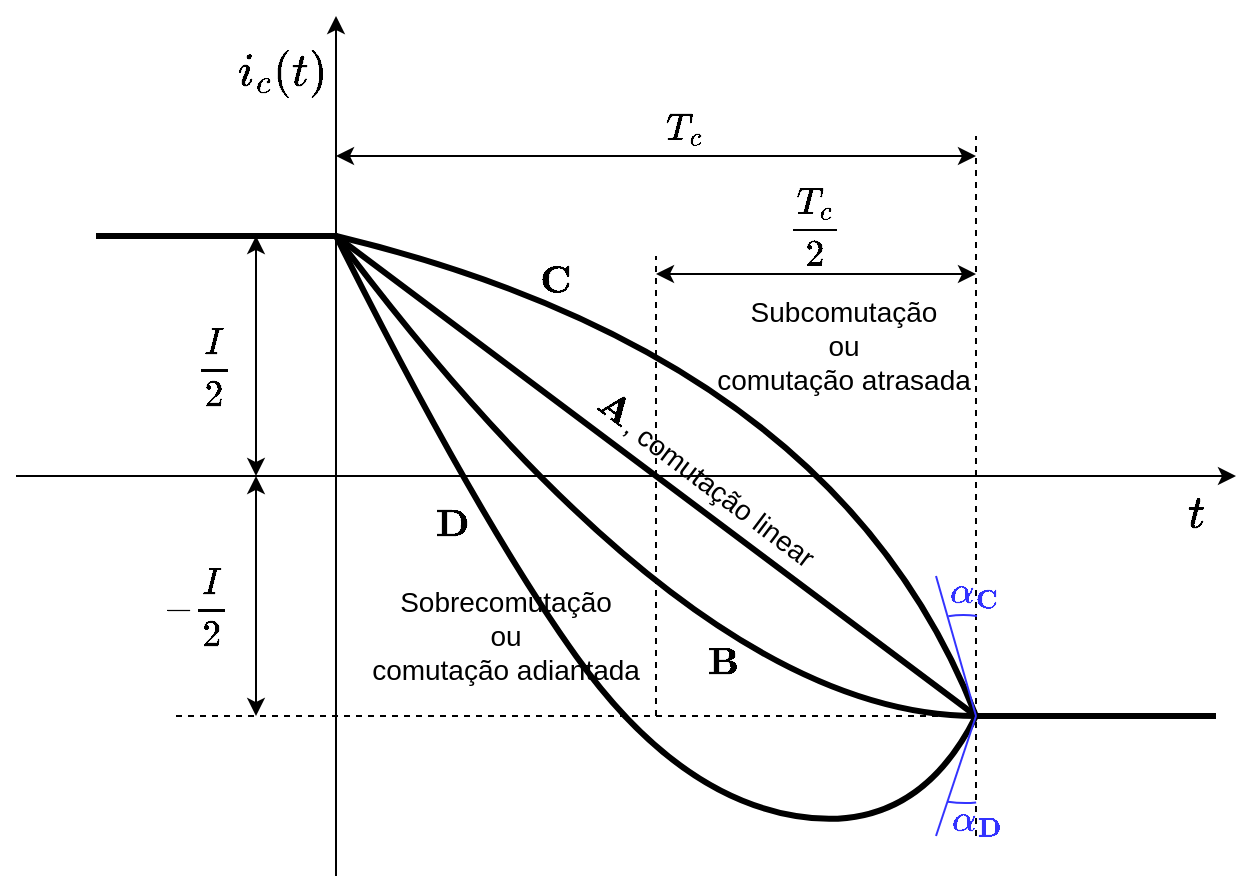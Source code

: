 <mxfile version="28.2.1">
  <diagram name="Página-1" id="nWXelsuNBWqo1P5zsl4T">
    <mxGraphModel dx="542" dy="277" grid="1" gridSize="10" guides="1" tooltips="1" connect="1" arrows="1" fold="1" page="1" pageScale="1" pageWidth="827" pageHeight="1169" math="1" shadow="0">
      <root>
        <mxCell id="0" />
        <mxCell id="1" parent="0" />
        <mxCell id="F4-UrkuUyW_FGjB_XWq8-42" value="$$\alpha_\textbf{D}$$" style="text;html=1;align=center;verticalAlign=middle;whiteSpace=wrap;rounded=0;fontSize=16;fontColor=#3333FF;" vertex="1" parent="1">
          <mxGeometry x="531.17" y="397" width="60" height="30" as="geometry" />
        </mxCell>
        <mxCell id="F4-UrkuUyW_FGjB_XWq8-1" value="" style="endArrow=classic;html=1;rounded=0;" edge="1" parent="1">
          <mxGeometry width="50" height="50" relative="1" as="geometry">
            <mxPoint x="80" y="240" as="sourcePoint" />
            <mxPoint x="690" y="240" as="targetPoint" />
          </mxGeometry>
        </mxCell>
        <mxCell id="F4-UrkuUyW_FGjB_XWq8-2" value="" style="endArrow=classic;html=1;rounded=0;" edge="1" parent="1">
          <mxGeometry width="50" height="50" relative="1" as="geometry">
            <mxPoint x="240" y="440" as="sourcePoint" />
            <mxPoint x="240" y="10" as="targetPoint" />
          </mxGeometry>
        </mxCell>
        <mxCell id="F4-UrkuUyW_FGjB_XWq8-3" value="" style="endArrow=none;html=1;rounded=0;strokeWidth=3;" edge="1" parent="1">
          <mxGeometry width="50" height="50" relative="1" as="geometry">
            <mxPoint x="680" y="360" as="sourcePoint" />
            <mxPoint x="120" y="120" as="targetPoint" />
            <Array as="points">
              <mxPoint x="560" y="360" />
              <mxPoint x="240" y="120" />
            </Array>
          </mxGeometry>
        </mxCell>
        <mxCell id="F4-UrkuUyW_FGjB_XWq8-6" value="" style="curved=1;endArrow=none;html=1;rounded=0;endFill=0;strokeWidth=3;" edge="1" parent="1">
          <mxGeometry width="50" height="50" relative="1" as="geometry">
            <mxPoint x="240" y="120" as="sourcePoint" />
            <mxPoint x="560" y="360" as="targetPoint" />
            <Array as="points">
              <mxPoint x="490" y="180" />
            </Array>
          </mxGeometry>
        </mxCell>
        <mxCell id="F4-UrkuUyW_FGjB_XWq8-7" value="" style="curved=1;endArrow=none;html=1;rounded=0;strokeWidth=3;endFill=0;" edge="1" parent="1">
          <mxGeometry width="50" height="50" relative="1" as="geometry">
            <mxPoint x="240" y="120" as="sourcePoint" />
            <mxPoint x="560" y="360" as="targetPoint" />
            <Array as="points">
              <mxPoint x="310" y="260" />
              <mxPoint x="410" y="400" />
              <mxPoint x="530" y="420" />
            </Array>
          </mxGeometry>
        </mxCell>
        <mxCell id="F4-UrkuUyW_FGjB_XWq8-8" value="$$i_c(t)$$" style="text;html=1;align=center;verticalAlign=middle;whiteSpace=wrap;rounded=0;fontSize=20;" vertex="1" parent="1">
          <mxGeometry x="183" y="23" width="60" height="30" as="geometry" />
        </mxCell>
        <mxCell id="F4-UrkuUyW_FGjB_XWq8-9" value="$$t$$" style="text;html=1;align=center;verticalAlign=middle;whiteSpace=wrap;rounded=0;fontSize=20;" vertex="1" parent="1">
          <mxGeometry x="640" y="243" width="60" height="30" as="geometry" />
        </mxCell>
        <mxCell id="F4-UrkuUyW_FGjB_XWq8-11" value="" style="endArrow=none;dashed=1;html=1;rounded=0;" edge="1" parent="1">
          <mxGeometry width="50" height="50" relative="1" as="geometry">
            <mxPoint x="160" y="360" as="sourcePoint" />
            <mxPoint x="560" y="360" as="targetPoint" />
          </mxGeometry>
        </mxCell>
        <mxCell id="F4-UrkuUyW_FGjB_XWq8-12" value="" style="endArrow=classic;startArrow=classic;html=1;rounded=0;" edge="1" parent="1">
          <mxGeometry width="50" height="50" relative="1" as="geometry">
            <mxPoint x="200" y="240" as="sourcePoint" />
            <mxPoint x="200" y="120" as="targetPoint" />
          </mxGeometry>
        </mxCell>
        <mxCell id="F4-UrkuUyW_FGjB_XWq8-13" value="" style="endArrow=classic;startArrow=classic;html=1;rounded=0;" edge="1" parent="1">
          <mxGeometry width="50" height="50" relative="1" as="geometry">
            <mxPoint x="200" y="360" as="sourcePoint" />
            <mxPoint x="200" y="240" as="targetPoint" />
          </mxGeometry>
        </mxCell>
        <mxCell id="F4-UrkuUyW_FGjB_XWq8-14" value="$$\frac{I}{2}$$" style="text;html=1;align=center;verticalAlign=middle;whiteSpace=wrap;rounded=0;fontSize=16;" vertex="1" parent="1">
          <mxGeometry x="149" y="170" width="60" height="30" as="geometry" />
        </mxCell>
        <mxCell id="F4-UrkuUyW_FGjB_XWq8-15" value="$$-\frac{I}{2}$$" style="text;html=1;align=center;verticalAlign=middle;whiteSpace=wrap;rounded=0;fontSize=16;" vertex="1" parent="1">
          <mxGeometry x="140" y="290" width="60" height="30" as="geometry" />
        </mxCell>
        <mxCell id="F4-UrkuUyW_FGjB_XWq8-19" value="" style="endArrow=none;dashed=1;html=1;rounded=0;" edge="1" parent="1">
          <mxGeometry width="50" height="50" relative="1" as="geometry">
            <mxPoint x="560" y="420" as="sourcePoint" />
            <mxPoint x="560" y="70" as="targetPoint" />
          </mxGeometry>
        </mxCell>
        <mxCell id="F4-UrkuUyW_FGjB_XWq8-18" value="$$T_c$$" style="text;html=1;align=center;verticalAlign=middle;whiteSpace=wrap;rounded=0;fontSize=16;" vertex="1" parent="1">
          <mxGeometry x="384" y="51" width="60" height="30" as="geometry" />
        </mxCell>
        <mxCell id="F4-UrkuUyW_FGjB_XWq8-21" value="" style="endArrow=classic;startArrow=classic;html=1;rounded=0;" edge="1" parent="1">
          <mxGeometry width="50" height="50" relative="1" as="geometry">
            <mxPoint x="240" y="80" as="sourcePoint" />
            <mxPoint x="560" y="80" as="targetPoint" />
          </mxGeometry>
        </mxCell>
        <mxCell id="F4-UrkuUyW_FGjB_XWq8-22" value="" style="endArrow=none;dashed=1;html=1;rounded=0;" edge="1" parent="1">
          <mxGeometry width="50" height="50" relative="1" as="geometry">
            <mxPoint x="400" y="360" as="sourcePoint" />
            <mxPoint x="400" y="130" as="targetPoint" />
          </mxGeometry>
        </mxCell>
        <mxCell id="F4-UrkuUyW_FGjB_XWq8-23" value="" style="endArrow=classic;startArrow=classic;html=1;rounded=0;" edge="1" parent="1">
          <mxGeometry width="50" height="50" relative="1" as="geometry">
            <mxPoint x="400" y="139" as="sourcePoint" />
            <mxPoint x="560" y="139" as="targetPoint" />
          </mxGeometry>
        </mxCell>
        <mxCell id="F4-UrkuUyW_FGjB_XWq8-24" value="$$\frac{T_c}{2}$$" style="text;html=1;align=center;verticalAlign=middle;whiteSpace=wrap;rounded=0;fontSize=16;" vertex="1" parent="1">
          <mxGeometry x="450" y="100" width="60" height="30" as="geometry" />
        </mxCell>
        <mxCell id="F4-UrkuUyW_FGjB_XWq8-25" value="&lt;div&gt;Subcomutação&lt;/div&gt;&lt;div&gt;ou&lt;/div&gt;&lt;div&gt;comutação atrasada&lt;/div&gt;" style="text;html=1;align=center;verticalAlign=middle;whiteSpace=wrap;rounded=0;fontSize=14;" vertex="1" parent="1">
          <mxGeometry x="424" y="150" width="140" height="50" as="geometry" />
        </mxCell>
        <mxCell id="F4-UrkuUyW_FGjB_XWq8-26" value="&lt;div&gt;Sobrecomutação&lt;/div&gt;&lt;div&gt;ou&lt;/div&gt;&lt;div&gt;comutação adiantada&lt;/div&gt;" style="text;html=1;align=center;verticalAlign=middle;whiteSpace=wrap;rounded=0;fontSize=14;" vertex="1" parent="1">
          <mxGeometry x="250" y="290" width="150" height="60" as="geometry" />
        </mxCell>
        <mxCell id="F4-UrkuUyW_FGjB_XWq8-27" value="&lt;div&gt;, comutação linear&lt;/div&gt;" style="text;html=1;align=center;verticalAlign=middle;whiteSpace=wrap;rounded=0;fontSize=14;rotation=37;" vertex="1" parent="1">
          <mxGeometry x="357" y="218" width="150" height="60" as="geometry" />
        </mxCell>
        <mxCell id="F4-UrkuUyW_FGjB_XWq8-28" value="&lt;b&gt;&lt;font&gt;$$\textbf{A}$$&lt;/font&gt;&lt;/b&gt;" style="text;html=1;align=center;verticalAlign=middle;whiteSpace=wrap;rounded=0;rotation=37;fontSize=16;" vertex="1" parent="1">
          <mxGeometry x="350" y="191" width="60" height="30" as="geometry" />
        </mxCell>
        <mxCell id="F4-UrkuUyW_FGjB_XWq8-29" value="$$\textbf{D}$$" style="text;html=1;align=center;verticalAlign=middle;whiteSpace=wrap;rounded=0;rotation=0;fontSize=16;fontStyle=1" vertex="1" parent="1">
          <mxGeometry x="268" y="249" width="60" height="30" as="geometry" />
        </mxCell>
        <mxCell id="F4-UrkuUyW_FGjB_XWq8-30" value="&lt;span&gt;$$\textbf{C}$$&lt;/span&gt;" style="text;html=1;align=center;verticalAlign=middle;whiteSpace=wrap;rounded=0;rotation=0;fontSize=16;fontStyle=1" vertex="1" parent="1">
          <mxGeometry x="320" y="127" width="60" height="30" as="geometry" />
        </mxCell>
        <mxCell id="F4-UrkuUyW_FGjB_XWq8-31" value="" style="curved=1;endArrow=none;html=1;rounded=0;strokeWidth=3;endFill=0;" edge="1" parent="1">
          <mxGeometry width="50" height="50" relative="1" as="geometry">
            <mxPoint x="240" y="120" as="sourcePoint" />
            <mxPoint x="560" y="360" as="targetPoint" />
            <Array as="points">
              <mxPoint x="420" y="360" />
            </Array>
          </mxGeometry>
        </mxCell>
        <mxCell id="F4-UrkuUyW_FGjB_XWq8-32" value="" style="endArrow=none;html=1;rounded=0;strokeWidth=1;strokeColor=#3333FF;" edge="1" parent="1">
          <mxGeometry width="50" height="50" relative="1" as="geometry">
            <mxPoint x="540" y="290" as="sourcePoint" />
            <mxPoint x="560" y="360" as="targetPoint" />
          </mxGeometry>
        </mxCell>
        <mxCell id="F4-UrkuUyW_FGjB_XWq8-33" value="" style="endArrow=none;html=1;rounded=0;strokeWidth=1;strokeColor=#3333FF;" edge="1" parent="1">
          <mxGeometry width="50" height="50" relative="1" as="geometry">
            <mxPoint x="540" y="420" as="sourcePoint" />
            <mxPoint x="560" y="360" as="targetPoint" />
          </mxGeometry>
        </mxCell>
        <mxCell id="F4-UrkuUyW_FGjB_XWq8-34" value="" style="verticalLabelPosition=bottom;verticalAlign=top;html=1;shape=mxgraph.basic.arc;startAngle=0.019;endAngle=0.077;rotation=-15;strokeColor=#3333FF;" vertex="1" parent="1">
          <mxGeometry x="509.99" y="309.96" width="80.34" height="67.37" as="geometry" />
        </mxCell>
        <mxCell id="F4-UrkuUyW_FGjB_XWq8-35" value="" style="verticalLabelPosition=bottom;verticalAlign=top;html=1;shape=mxgraph.basic.arc;startAngle=0.381;endAngle=0.429;rotation=30;strokeColor=#3333FF;" vertex="1" parent="1">
          <mxGeometry x="495.17" y="321.38" width="100" height="79.33" as="geometry" />
        </mxCell>
        <mxCell id="F4-UrkuUyW_FGjB_XWq8-38" value="$$\alpha_\textbf{C}$$" style="text;html=1;align=center;verticalAlign=middle;whiteSpace=wrap;rounded=0;fontSize=16;fontColor=#3333FF;" vertex="1" parent="1">
          <mxGeometry x="530.33" y="283" width="60" height="30" as="geometry" />
        </mxCell>
        <mxCell id="F4-UrkuUyW_FGjB_XWq8-39" value="$$\textbf{B}$$" style="text;html=1;align=center;verticalAlign=middle;whiteSpace=wrap;rounded=0;rotation=0;fontSize=16;fontStyle=1" vertex="1" parent="1">
          <mxGeometry x="404" y="318" width="60" height="30" as="geometry" />
        </mxCell>
      </root>
    </mxGraphModel>
  </diagram>
</mxfile>
